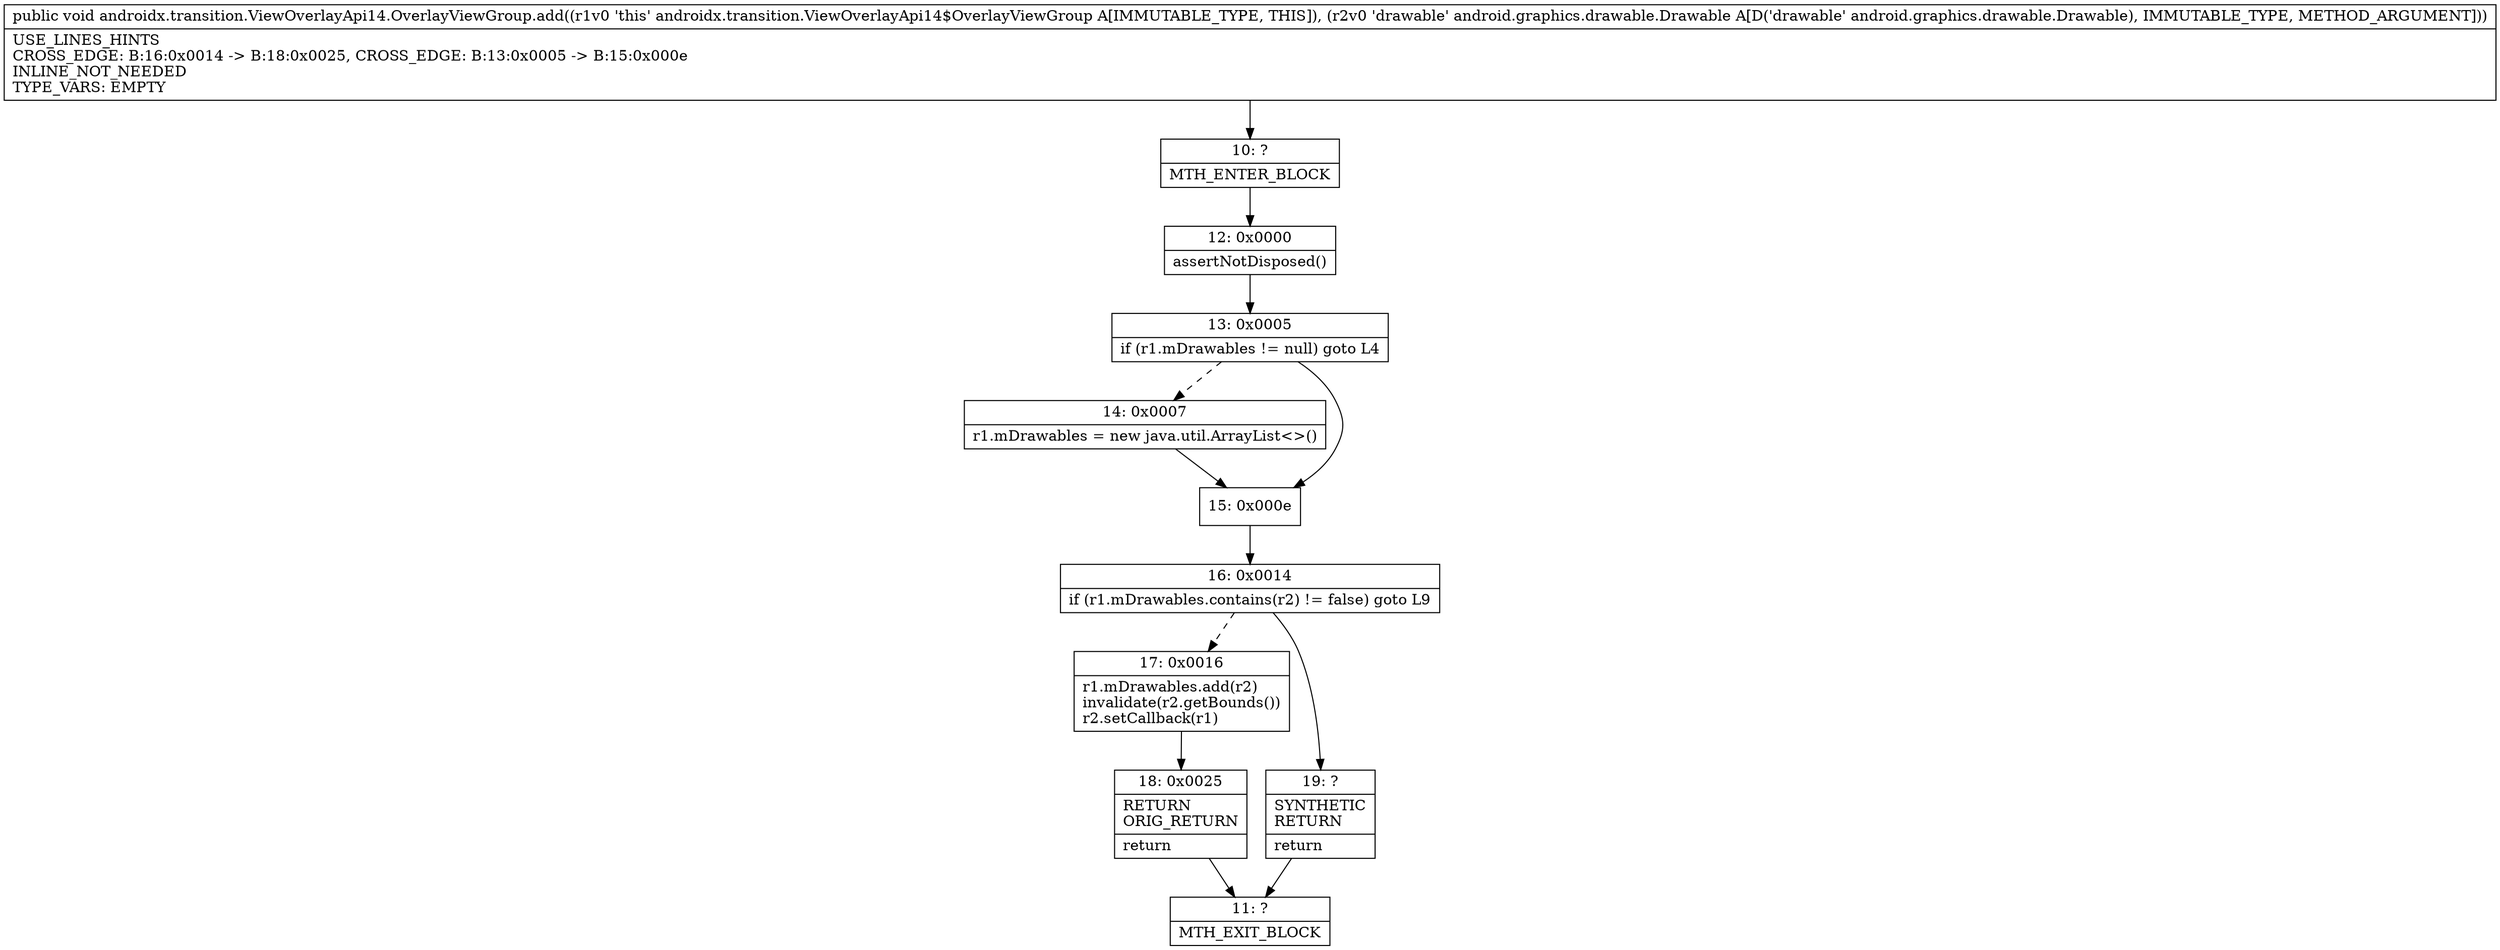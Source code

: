 digraph "CFG forandroidx.transition.ViewOverlayApi14.OverlayViewGroup.add(Landroid\/graphics\/drawable\/Drawable;)V" {
Node_10 [shape=record,label="{10\:\ ?|MTH_ENTER_BLOCK\l}"];
Node_12 [shape=record,label="{12\:\ 0x0000|assertNotDisposed()\l}"];
Node_13 [shape=record,label="{13\:\ 0x0005|if (r1.mDrawables != null) goto L4\l}"];
Node_14 [shape=record,label="{14\:\ 0x0007|r1.mDrawables = new java.util.ArrayList\<\>()\l}"];
Node_15 [shape=record,label="{15\:\ 0x000e}"];
Node_16 [shape=record,label="{16\:\ 0x0014|if (r1.mDrawables.contains(r2) != false) goto L9\l}"];
Node_17 [shape=record,label="{17\:\ 0x0016|r1.mDrawables.add(r2)\linvalidate(r2.getBounds())\lr2.setCallback(r1)\l}"];
Node_18 [shape=record,label="{18\:\ 0x0025|RETURN\lORIG_RETURN\l|return\l}"];
Node_11 [shape=record,label="{11\:\ ?|MTH_EXIT_BLOCK\l}"];
Node_19 [shape=record,label="{19\:\ ?|SYNTHETIC\lRETURN\l|return\l}"];
MethodNode[shape=record,label="{public void androidx.transition.ViewOverlayApi14.OverlayViewGroup.add((r1v0 'this' androidx.transition.ViewOverlayApi14$OverlayViewGroup A[IMMUTABLE_TYPE, THIS]), (r2v0 'drawable' android.graphics.drawable.Drawable A[D('drawable' android.graphics.drawable.Drawable), IMMUTABLE_TYPE, METHOD_ARGUMENT]))  | USE_LINES_HINTS\lCROSS_EDGE: B:16:0x0014 \-\> B:18:0x0025, CROSS_EDGE: B:13:0x0005 \-\> B:15:0x000e\lINLINE_NOT_NEEDED\lTYPE_VARS: EMPTY\l}"];
MethodNode -> Node_10;Node_10 -> Node_12;
Node_12 -> Node_13;
Node_13 -> Node_14[style=dashed];
Node_13 -> Node_15;
Node_14 -> Node_15;
Node_15 -> Node_16;
Node_16 -> Node_17[style=dashed];
Node_16 -> Node_19;
Node_17 -> Node_18;
Node_18 -> Node_11;
Node_19 -> Node_11;
}

